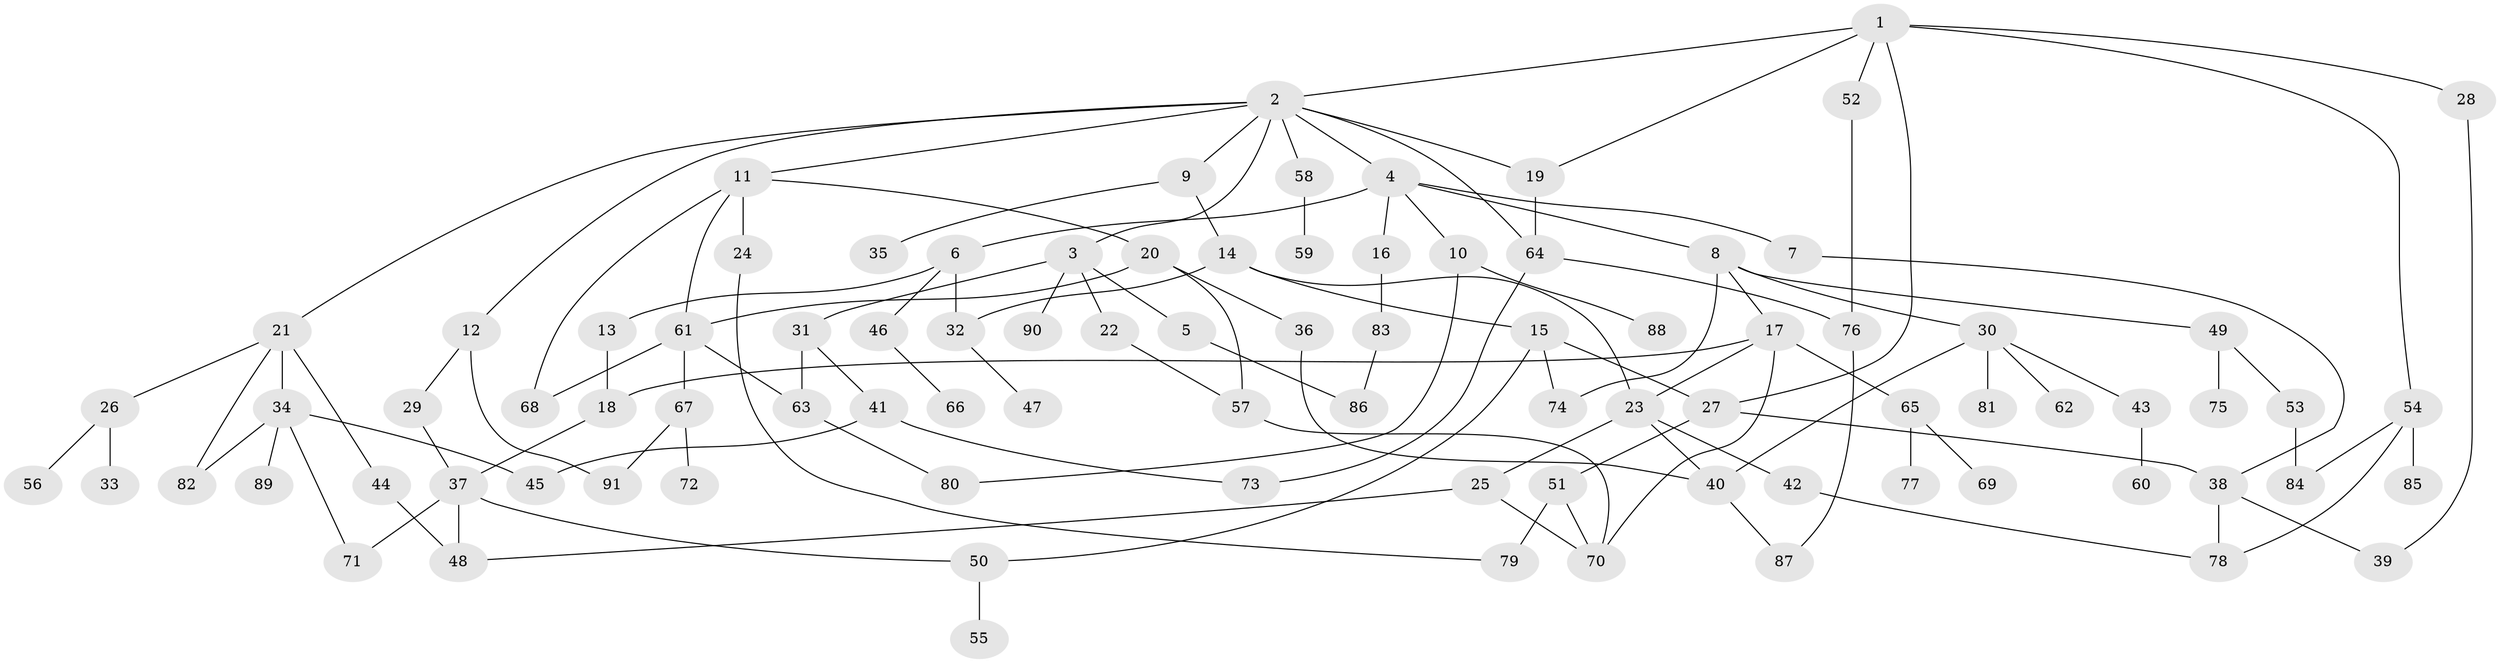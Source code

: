 // coarse degree distribution, {13: 0.01694915254237288, 4: 0.1694915254237288, 6: 0.06779661016949153, 2: 0.3050847457627119, 8: 0.01694915254237288, 5: 0.06779661016949153, 3: 0.1016949152542373, 7: 0.01694915254237288, 1: 0.23728813559322035}
// Generated by graph-tools (version 1.1) at 2025/51/02/27/25 19:51:38]
// undirected, 91 vertices, 125 edges
graph export_dot {
graph [start="1"]
  node [color=gray90,style=filled];
  1;
  2;
  3;
  4;
  5;
  6;
  7;
  8;
  9;
  10;
  11;
  12;
  13;
  14;
  15;
  16;
  17;
  18;
  19;
  20;
  21;
  22;
  23;
  24;
  25;
  26;
  27;
  28;
  29;
  30;
  31;
  32;
  33;
  34;
  35;
  36;
  37;
  38;
  39;
  40;
  41;
  42;
  43;
  44;
  45;
  46;
  47;
  48;
  49;
  50;
  51;
  52;
  53;
  54;
  55;
  56;
  57;
  58;
  59;
  60;
  61;
  62;
  63;
  64;
  65;
  66;
  67;
  68;
  69;
  70;
  71;
  72;
  73;
  74;
  75;
  76;
  77;
  78;
  79;
  80;
  81;
  82;
  83;
  84;
  85;
  86;
  87;
  88;
  89;
  90;
  91;
  1 -- 2;
  1 -- 19;
  1 -- 27;
  1 -- 28;
  1 -- 52;
  1 -- 54;
  2 -- 3;
  2 -- 4;
  2 -- 9;
  2 -- 11;
  2 -- 12;
  2 -- 21;
  2 -- 58;
  2 -- 64;
  2 -- 19;
  3 -- 5;
  3 -- 22;
  3 -- 31;
  3 -- 90;
  4 -- 6;
  4 -- 7;
  4 -- 8;
  4 -- 10;
  4 -- 16;
  5 -- 86;
  6 -- 13;
  6 -- 32;
  6 -- 46;
  7 -- 38;
  8 -- 17;
  8 -- 30;
  8 -- 49;
  8 -- 74;
  9 -- 14;
  9 -- 35;
  10 -- 80;
  10 -- 88;
  11 -- 20;
  11 -- 24;
  11 -- 61;
  11 -- 68;
  12 -- 29;
  12 -- 91;
  13 -- 18;
  14 -- 15;
  14 -- 23;
  14 -- 32;
  15 -- 50;
  15 -- 74;
  15 -- 27;
  16 -- 83;
  17 -- 18;
  17 -- 23;
  17 -- 65;
  17 -- 70;
  18 -- 37;
  19 -- 64;
  20 -- 36;
  20 -- 57;
  20 -- 61;
  21 -- 26;
  21 -- 34;
  21 -- 44;
  21 -- 82;
  22 -- 57;
  23 -- 25;
  23 -- 40;
  23 -- 42;
  24 -- 79;
  25 -- 70;
  25 -- 48;
  26 -- 33;
  26 -- 56;
  27 -- 51;
  27 -- 38;
  28 -- 39;
  29 -- 37;
  30 -- 43;
  30 -- 62;
  30 -- 81;
  30 -- 40;
  31 -- 41;
  31 -- 63;
  32 -- 47;
  34 -- 89;
  34 -- 71;
  34 -- 82;
  34 -- 45;
  36 -- 40;
  37 -- 71;
  37 -- 48;
  37 -- 50;
  38 -- 39;
  38 -- 78;
  40 -- 87;
  41 -- 45;
  41 -- 73;
  42 -- 78;
  43 -- 60;
  44 -- 48;
  46 -- 66;
  49 -- 53;
  49 -- 75;
  50 -- 55;
  51 -- 79;
  51 -- 70;
  52 -- 76;
  53 -- 84;
  54 -- 84;
  54 -- 85;
  54 -- 78;
  57 -- 70;
  58 -- 59;
  61 -- 67;
  61 -- 68;
  61 -- 63;
  63 -- 80;
  64 -- 73;
  64 -- 76;
  65 -- 69;
  65 -- 77;
  67 -- 72;
  67 -- 91;
  76 -- 87;
  83 -- 86;
}
